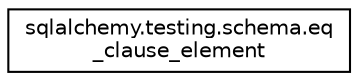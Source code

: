 digraph "Graphical Class Hierarchy"
{
 // LATEX_PDF_SIZE
  edge [fontname="Helvetica",fontsize="10",labelfontname="Helvetica",labelfontsize="10"];
  node [fontname="Helvetica",fontsize="10",shape=record];
  rankdir="LR";
  Node0 [label="sqlalchemy.testing.schema.eq\l_clause_element",height=0.2,width=0.4,color="black", fillcolor="white", style="filled",URL="$classsqlalchemy_1_1testing_1_1schema_1_1eq__clause__element.html",tooltip=" "];
}
